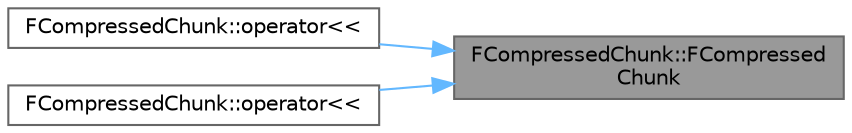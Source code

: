 digraph "FCompressedChunk::FCompressedChunk"
{
 // INTERACTIVE_SVG=YES
 // LATEX_PDF_SIZE
  bgcolor="transparent";
  edge [fontname=Helvetica,fontsize=10,labelfontname=Helvetica,labelfontsize=10];
  node [fontname=Helvetica,fontsize=10,shape=box,height=0.2,width=0.4];
  rankdir="RL";
  Node1 [id="Node000001",label="FCompressedChunk::FCompressed\lChunk",height=0.2,width=0.4,color="gray40", fillcolor="grey60", style="filled", fontcolor="black",tooltip="Default constructor, zero initializing all members."];
  Node1 -> Node2 [id="edge1_Node000001_Node000002",dir="back",color="steelblue1",style="solid",tooltip=" "];
  Node2 [id="Node000002",label="FCompressedChunk::operator\<\<",height=0.2,width=0.4,color="grey40", fillcolor="white", style="filled",URL="$d6/d39/structFCompressedChunk.html#ae99f7047e58ac7e90f249a4a18146a5c",tooltip="I/O functions."];
  Node1 -> Node3 [id="edge2_Node000001_Node000003",dir="back",color="steelblue1",style="solid",tooltip=" "];
  Node3 [id="Node000003",label="FCompressedChunk::operator\<\<",height=0.2,width=0.4,color="grey40", fillcolor="white", style="filled",URL="$d6/d39/structFCompressedChunk.html#a29d2e0119bc1e2a83d622aa0c8a24b9c",tooltip=" "];
}
